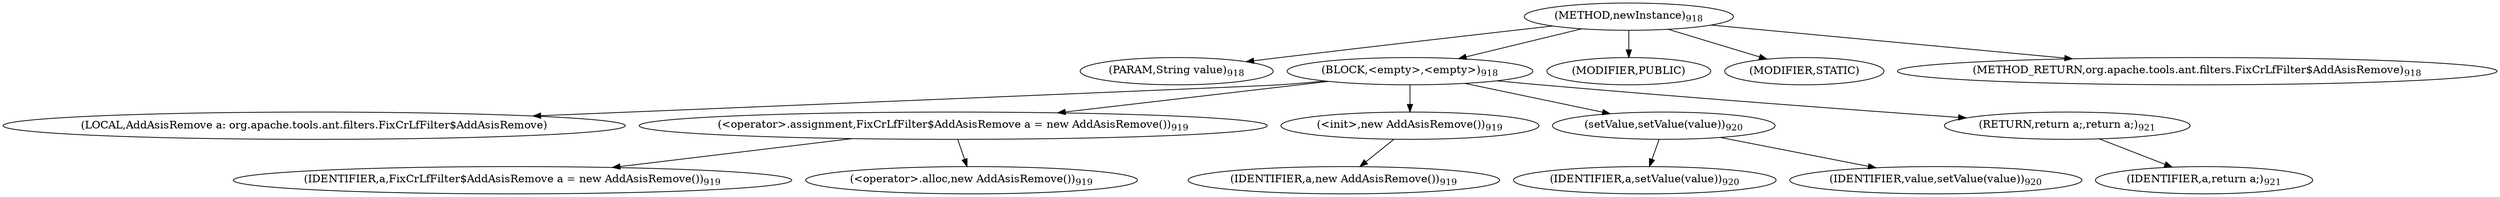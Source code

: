 digraph "newInstance" {  
"2132" [label = <(METHOD,newInstance)<SUB>918</SUB>> ]
"2133" [label = <(PARAM,String value)<SUB>918</SUB>> ]
"2134" [label = <(BLOCK,&lt;empty&gt;,&lt;empty&gt;)<SUB>918</SUB>> ]
"223" [label = <(LOCAL,AddAsisRemove a: org.apache.tools.ant.filters.FixCrLfFilter$AddAsisRemove)> ]
"2135" [label = <(&lt;operator&gt;.assignment,FixCrLfFilter$AddAsisRemove a = new AddAsisRemove())<SUB>919</SUB>> ]
"2136" [label = <(IDENTIFIER,a,FixCrLfFilter$AddAsisRemove a = new AddAsisRemove())<SUB>919</SUB>> ]
"2137" [label = <(&lt;operator&gt;.alloc,new AddAsisRemove())<SUB>919</SUB>> ]
"2138" [label = <(&lt;init&gt;,new AddAsisRemove())<SUB>919</SUB>> ]
"222" [label = <(IDENTIFIER,a,new AddAsisRemove())<SUB>919</SUB>> ]
"2139" [label = <(setValue,setValue(value))<SUB>920</SUB>> ]
"2140" [label = <(IDENTIFIER,a,setValue(value))<SUB>920</SUB>> ]
"2141" [label = <(IDENTIFIER,value,setValue(value))<SUB>920</SUB>> ]
"2142" [label = <(RETURN,return a;,return a;)<SUB>921</SUB>> ]
"2143" [label = <(IDENTIFIER,a,return a;)<SUB>921</SUB>> ]
"2144" [label = <(MODIFIER,PUBLIC)> ]
"2145" [label = <(MODIFIER,STATIC)> ]
"2146" [label = <(METHOD_RETURN,org.apache.tools.ant.filters.FixCrLfFilter$AddAsisRemove)<SUB>918</SUB>> ]
  "2132" -> "2133" 
  "2132" -> "2134" 
  "2132" -> "2144" 
  "2132" -> "2145" 
  "2132" -> "2146" 
  "2134" -> "223" 
  "2134" -> "2135" 
  "2134" -> "2138" 
  "2134" -> "2139" 
  "2134" -> "2142" 
  "2135" -> "2136" 
  "2135" -> "2137" 
  "2138" -> "222" 
  "2139" -> "2140" 
  "2139" -> "2141" 
  "2142" -> "2143" 
}
